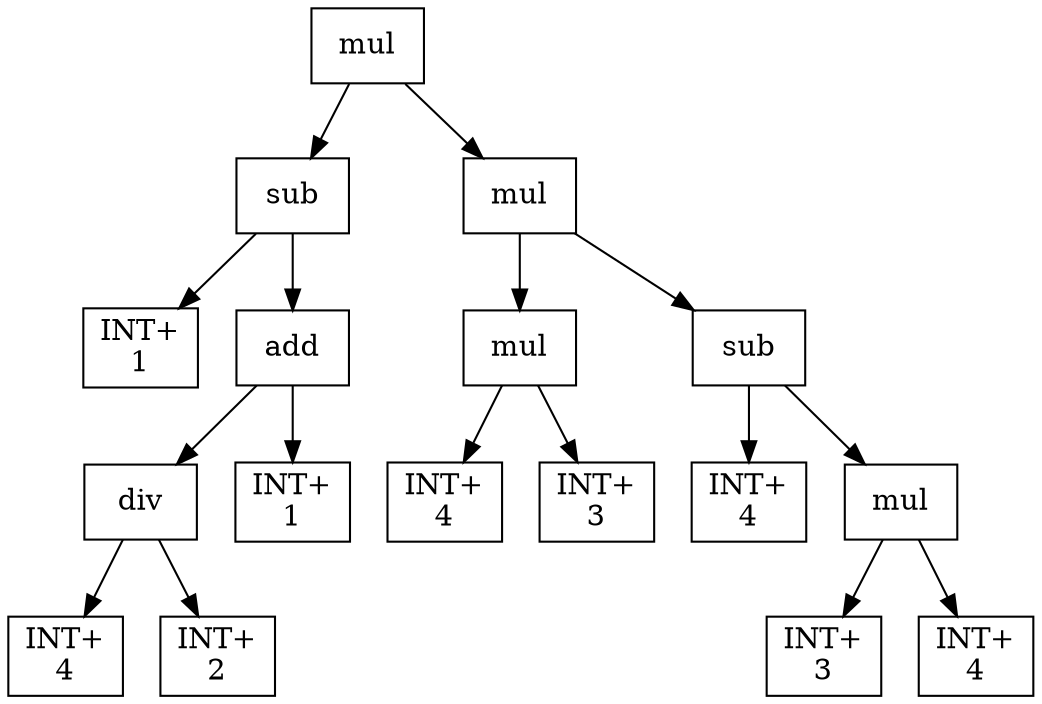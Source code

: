 digraph expr {
  node [shape=box];
  n1 [label="mul"];
  n2 [label="sub"];
  n3 [label="INT+\n1"];
  n4 [label="add"];
  n5 [label="div"];
  n6 [label="INT+\n4"];
  n7 [label="INT+\n2"];
  n5 -> n6;
  n5 -> n7;
  n8 [label="INT+\n1"];
  n4 -> n5;
  n4 -> n8;
  n2 -> n3;
  n2 -> n4;
  n9 [label="mul"];
  n10 [label="mul"];
  n11 [label="INT+\n4"];
  n12 [label="INT+\n3"];
  n10 -> n11;
  n10 -> n12;
  n13 [label="sub"];
  n14 [label="INT+\n4"];
  n15 [label="mul"];
  n16 [label="INT+\n3"];
  n17 [label="INT+\n4"];
  n15 -> n16;
  n15 -> n17;
  n13 -> n14;
  n13 -> n15;
  n9 -> n10;
  n9 -> n13;
  n1 -> n2;
  n1 -> n9;
}